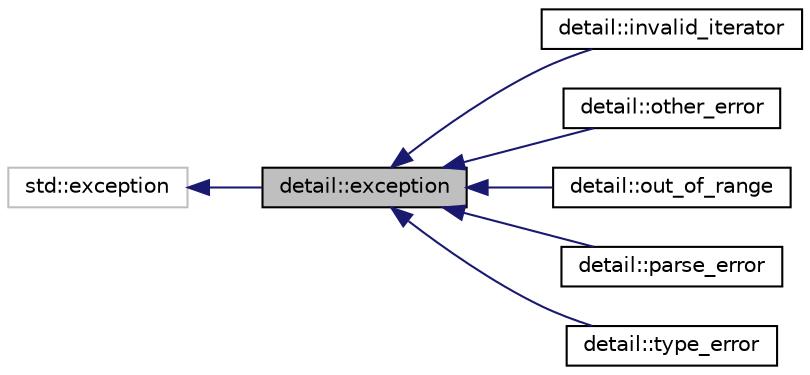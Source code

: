 digraph "detail::exception"
{
 // LATEX_PDF_SIZE
  edge [fontname="Helvetica",fontsize="10",labelfontname="Helvetica",labelfontsize="10"];
  node [fontname="Helvetica",fontsize="10",shape=record];
  rankdir="LR";
  Node1 [label="detail::exception",height=0.2,width=0.4,color="black", fillcolor="grey75", style="filled", fontcolor="black",tooltip="general exception of the basic_json class"];
  Node2 -> Node1 [dir="back",color="midnightblue",fontsize="10",style="solid",fontname="Helvetica"];
  Node2 [label="std::exception",height=0.2,width=0.4,color="grey75", fillcolor="white", style="filled",tooltip=" "];
  Node1 -> Node3 [dir="back",color="midnightblue",fontsize="10",style="solid",fontname="Helvetica"];
  Node3 [label="detail::invalid_iterator",height=0.2,width=0.4,color="black", fillcolor="white", style="filled",URL="$classdetail_1_1invalid__iterator.html",tooltip="exception indicating errors with iterators"];
  Node1 -> Node4 [dir="back",color="midnightblue",fontsize="10",style="solid",fontname="Helvetica"];
  Node4 [label="detail::other_error",height=0.2,width=0.4,color="black", fillcolor="white", style="filled",URL="$classdetail_1_1other__error.html",tooltip="exception indicating other library errors"];
  Node1 -> Node5 [dir="back",color="midnightblue",fontsize="10",style="solid",fontname="Helvetica"];
  Node5 [label="detail::out_of_range",height=0.2,width=0.4,color="black", fillcolor="white", style="filled",URL="$classdetail_1_1out__of__range.html",tooltip="exception indicating access out of the defined range"];
  Node1 -> Node6 [dir="back",color="midnightblue",fontsize="10",style="solid",fontname="Helvetica"];
  Node6 [label="detail::parse_error",height=0.2,width=0.4,color="black", fillcolor="white", style="filled",URL="$classdetail_1_1parse__error.html",tooltip="exception indicating a parse error"];
  Node1 -> Node7 [dir="back",color="midnightblue",fontsize="10",style="solid",fontname="Helvetica"];
  Node7 [label="detail::type_error",height=0.2,width=0.4,color="black", fillcolor="white", style="filled",URL="$classdetail_1_1type__error.html",tooltip="exception indicating executing a member function with a wrong type"];
}
